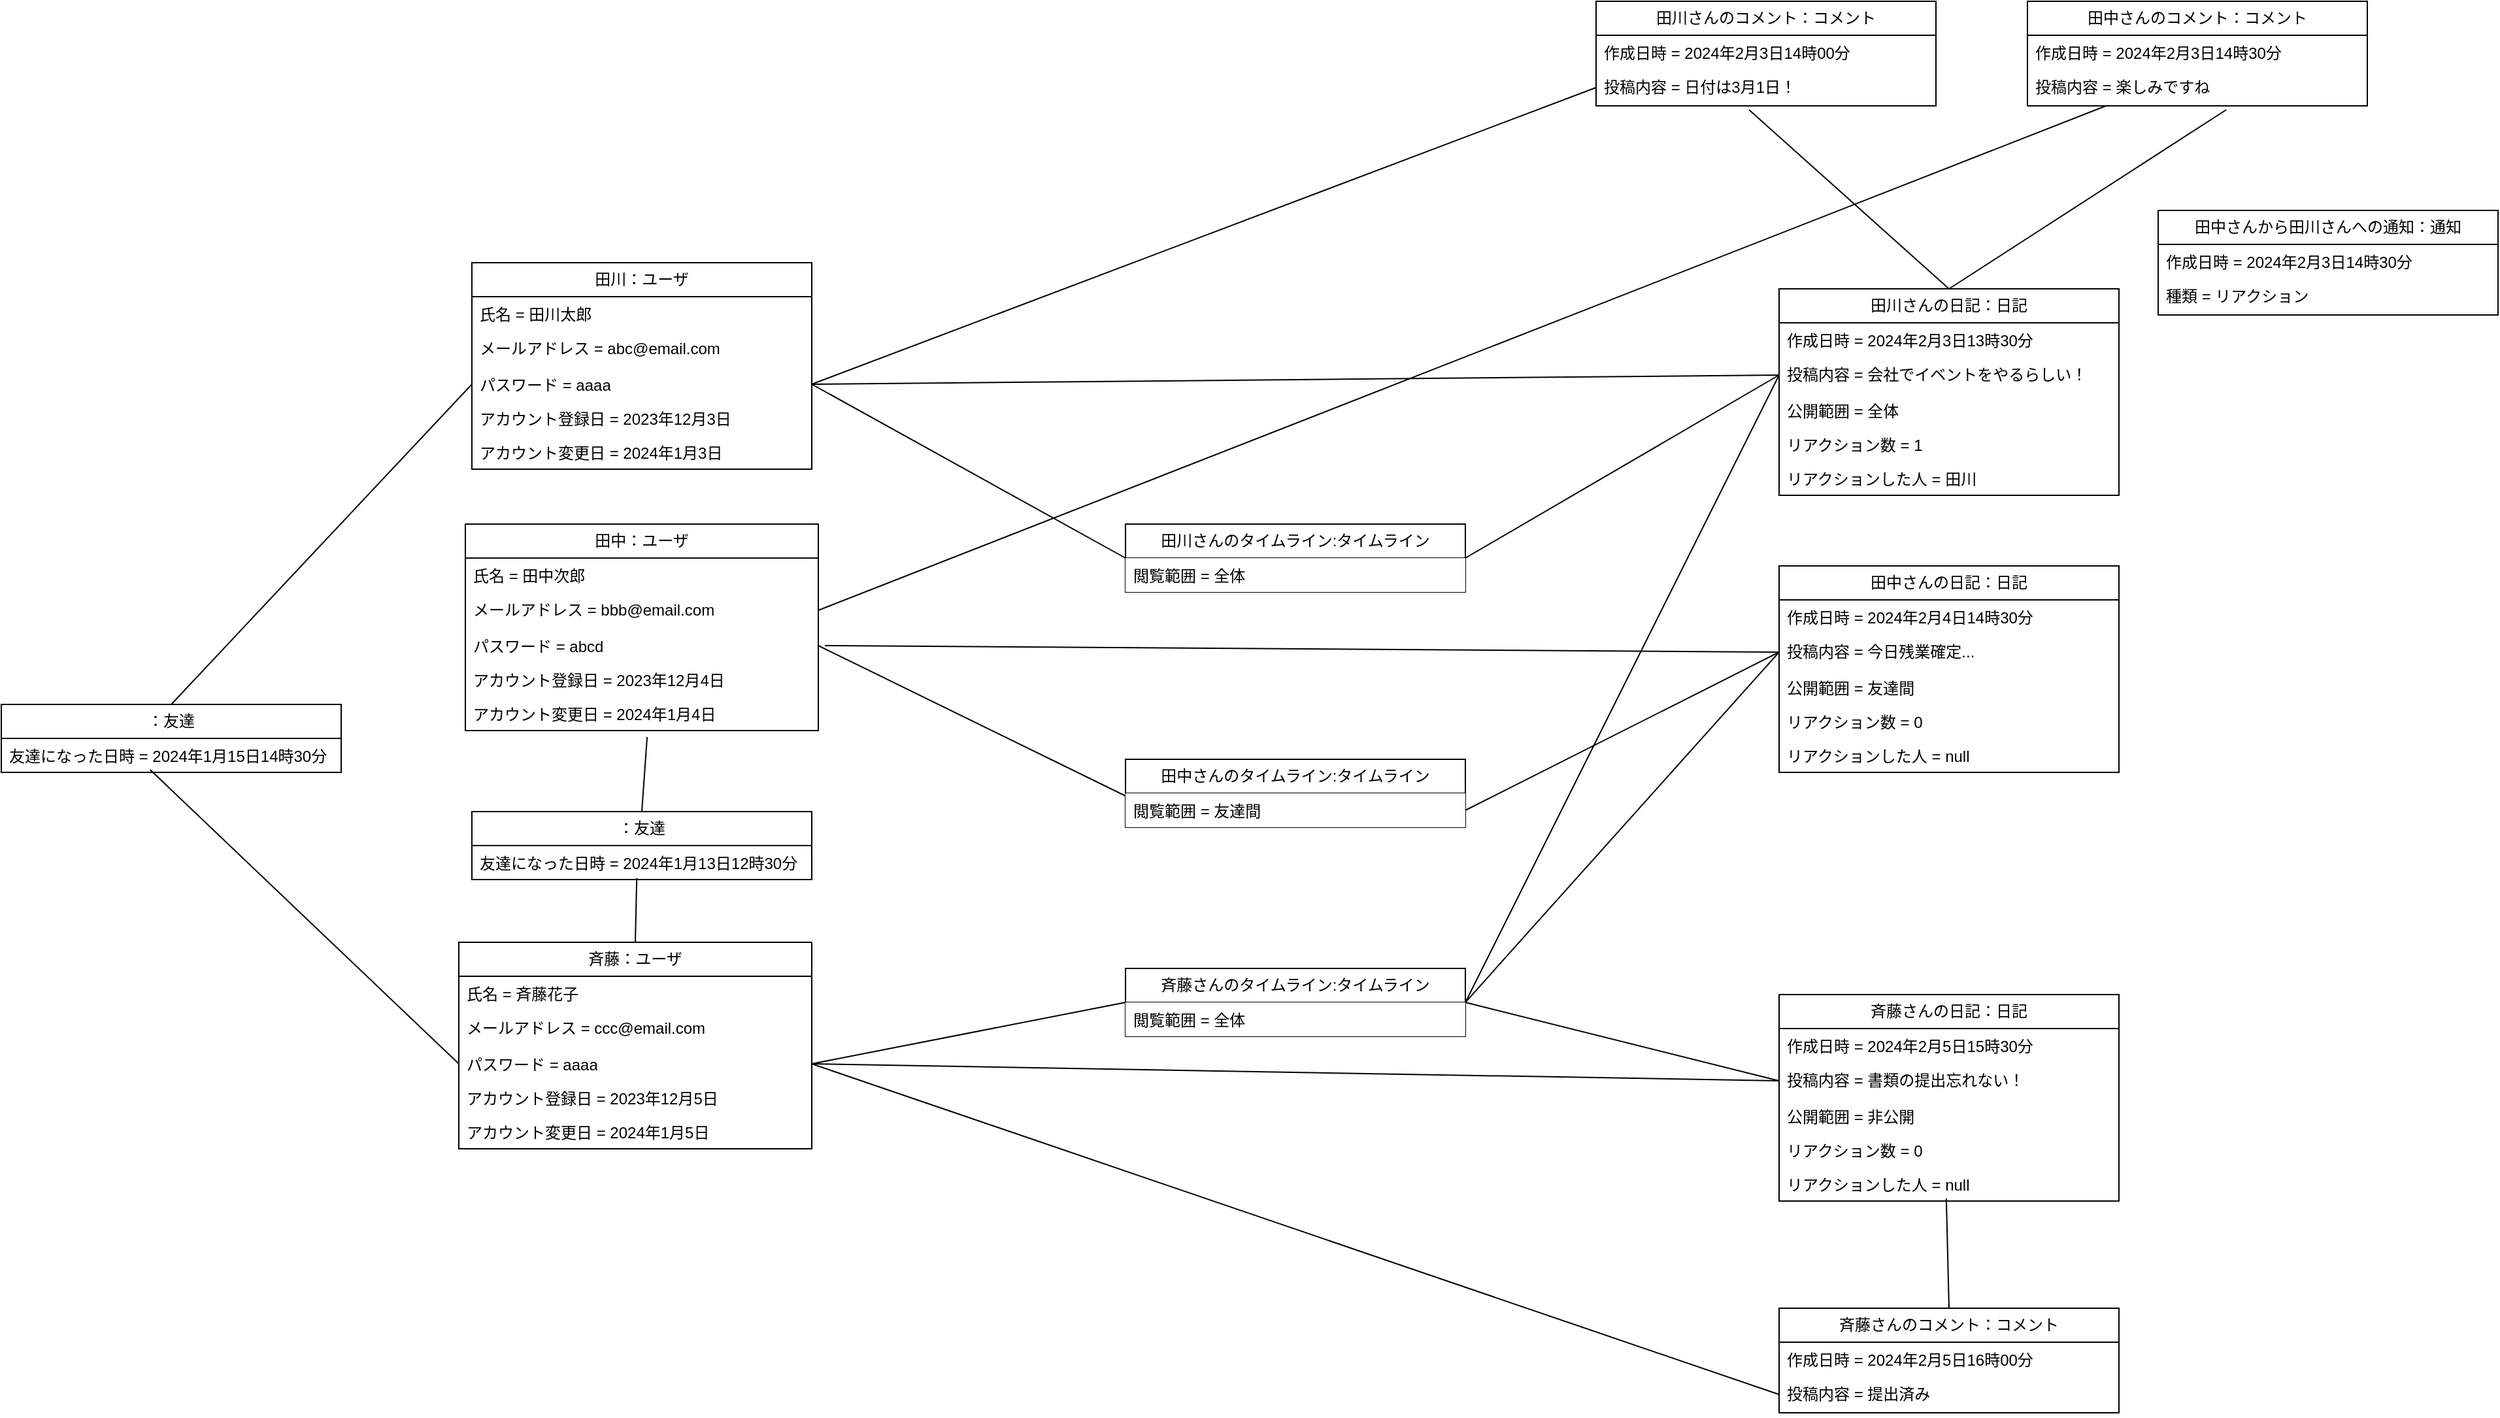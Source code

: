 <mxfile version="22.1.18" type="device">
  <diagram name="ページ1" id="hioD3c3DfjAZVnL70uwH">
    <mxGraphModel dx="1374" dy="1395" grid="1" gridSize="10" guides="1" tooltips="1" connect="1" arrows="1" fold="1" page="0" pageScale="1" pageWidth="827" pageHeight="1169" math="0" shadow="0">
      <root>
        <mxCell id="0" />
        <mxCell id="1" parent="0" />
        <mxCell id="Bds517y--5FpbwppwOpv-1" value="田川：ユーザ" style="swimlane;fontStyle=0;childLayout=stackLayout;horizontal=1;startSize=26;fillColor=none;horizontalStack=0;resizeParent=1;resizeParentMax=0;resizeLast=0;collapsible=1;marginBottom=0;whiteSpace=wrap;html=1;" parent="1" vertex="1">
          <mxGeometry x="-100" y="-240" width="260" height="158" as="geometry" />
        </mxCell>
        <mxCell id="Bds517y--5FpbwppwOpv-2" value="氏名 = 田川太郎" style="text;strokeColor=none;fillColor=none;align=left;verticalAlign=top;spacingLeft=4;spacingRight=4;overflow=hidden;rotatable=0;points=[[0,0.5],[1,0.5]];portConstraint=eastwest;whiteSpace=wrap;html=1;" parent="Bds517y--5FpbwppwOpv-1" vertex="1">
          <mxGeometry y="26" width="260" height="26" as="geometry" />
        </mxCell>
        <mxCell id="Bds517y--5FpbwppwOpv-3" value="メールアドレス = abc@email.com" style="text;strokeColor=none;fillColor=none;align=left;verticalAlign=top;spacingLeft=4;spacingRight=4;overflow=hidden;rotatable=0;points=[[0,0.5],[1,0.5]];portConstraint=eastwest;whiteSpace=wrap;html=1;" parent="Bds517y--5FpbwppwOpv-1" vertex="1">
          <mxGeometry y="52" width="260" height="28" as="geometry" />
        </mxCell>
        <mxCell id="Bds517y--5FpbwppwOpv-4" value="パスワード = aaaa" style="text;strokeColor=none;fillColor=none;align=left;verticalAlign=top;spacingLeft=4;spacingRight=4;overflow=hidden;rotatable=0;points=[[0,0.5],[1,0.5]];portConstraint=eastwest;whiteSpace=wrap;html=1;" parent="Bds517y--5FpbwppwOpv-1" vertex="1">
          <mxGeometry y="80" width="260" height="26" as="geometry" />
        </mxCell>
        <mxCell id="Bds517y--5FpbwppwOpv-5" value="アカウント登録日 = 2023年12月3日" style="text;strokeColor=none;fillColor=none;align=left;verticalAlign=top;spacingLeft=4;spacingRight=4;overflow=hidden;rotatable=0;points=[[0,0.5],[1,0.5]];portConstraint=eastwest;whiteSpace=wrap;html=1;" parent="Bds517y--5FpbwppwOpv-1" vertex="1">
          <mxGeometry y="106" width="260" height="26" as="geometry" />
        </mxCell>
        <mxCell id="Bds517y--5FpbwppwOpv-6" value="アカウント変更日 = 2024年1月3日" style="text;strokeColor=none;fillColor=none;align=left;verticalAlign=top;spacingLeft=4;spacingRight=4;overflow=hidden;rotatable=0;points=[[0,0.5],[1,0.5]];portConstraint=eastwest;whiteSpace=wrap;html=1;" parent="Bds517y--5FpbwppwOpv-1" vertex="1">
          <mxGeometry y="132" width="260" height="26" as="geometry" />
        </mxCell>
        <mxCell id="Bds517y--5FpbwppwOpv-7" value="田中：ユーザ" style="swimlane;fontStyle=0;childLayout=stackLayout;horizontal=1;startSize=26;fillColor=none;horizontalStack=0;resizeParent=1;resizeParentMax=0;resizeLast=0;collapsible=1;marginBottom=0;whiteSpace=wrap;html=1;" parent="1" vertex="1">
          <mxGeometry x="-105" y="-40" width="270" height="158" as="geometry" />
        </mxCell>
        <mxCell id="Bds517y--5FpbwppwOpv-8" value="氏名 = 田中次郎" style="text;strokeColor=none;fillColor=none;align=left;verticalAlign=top;spacingLeft=4;spacingRight=4;overflow=hidden;rotatable=0;points=[[0,0.5],[1,0.5]];portConstraint=eastwest;whiteSpace=wrap;html=1;" parent="Bds517y--5FpbwppwOpv-7" vertex="1">
          <mxGeometry y="26" width="270" height="26" as="geometry" />
        </mxCell>
        <mxCell id="Bds517y--5FpbwppwOpv-9" value="メールアドレス = bbb@email.com" style="text;strokeColor=none;fillColor=none;align=left;verticalAlign=top;spacingLeft=4;spacingRight=4;overflow=hidden;rotatable=0;points=[[0,0.5],[1,0.5]];portConstraint=eastwest;whiteSpace=wrap;html=1;" parent="Bds517y--5FpbwppwOpv-7" vertex="1">
          <mxGeometry y="52" width="270" height="28" as="geometry" />
        </mxCell>
        <mxCell id="Bds517y--5FpbwppwOpv-10" value="パスワード = abcd" style="text;strokeColor=none;fillColor=none;align=left;verticalAlign=top;spacingLeft=4;spacingRight=4;overflow=hidden;rotatable=0;points=[[0,0.5],[1,0.5]];portConstraint=eastwest;whiteSpace=wrap;html=1;" parent="Bds517y--5FpbwppwOpv-7" vertex="1">
          <mxGeometry y="80" width="270" height="26" as="geometry" />
        </mxCell>
        <mxCell id="Bds517y--5FpbwppwOpv-11" value="アカウント登録日 = 2023年12月4日" style="text;strokeColor=none;fillColor=none;align=left;verticalAlign=top;spacingLeft=4;spacingRight=4;overflow=hidden;rotatable=0;points=[[0,0.5],[1,0.5]];portConstraint=eastwest;whiteSpace=wrap;html=1;" parent="Bds517y--5FpbwppwOpv-7" vertex="1">
          <mxGeometry y="106" width="270" height="26" as="geometry" />
        </mxCell>
        <mxCell id="Bds517y--5FpbwppwOpv-12" value="アカウント変更日 = 2024年1月4日" style="text;strokeColor=none;fillColor=none;align=left;verticalAlign=top;spacingLeft=4;spacingRight=4;overflow=hidden;rotatable=0;points=[[0,0.5],[1,0.5]];portConstraint=eastwest;whiteSpace=wrap;html=1;" parent="Bds517y--5FpbwppwOpv-7" vertex="1">
          <mxGeometry y="132" width="270" height="26" as="geometry" />
        </mxCell>
        <mxCell id="Bds517y--5FpbwppwOpv-13" value="斉藤：ユーザ" style="swimlane;fontStyle=0;childLayout=stackLayout;horizontal=1;startSize=26;fillColor=none;horizontalStack=0;resizeParent=1;resizeParentMax=0;resizeLast=0;collapsible=1;marginBottom=0;whiteSpace=wrap;html=1;" parent="1" vertex="1">
          <mxGeometry x="-110" y="280" width="270" height="158" as="geometry" />
        </mxCell>
        <mxCell id="Bds517y--5FpbwppwOpv-14" value="氏名 = 斉藤花子" style="text;strokeColor=none;fillColor=none;align=left;verticalAlign=top;spacingLeft=4;spacingRight=4;overflow=hidden;rotatable=0;points=[[0,0.5],[1,0.5]];portConstraint=eastwest;whiteSpace=wrap;html=1;" parent="Bds517y--5FpbwppwOpv-13" vertex="1">
          <mxGeometry y="26" width="270" height="26" as="geometry" />
        </mxCell>
        <mxCell id="Bds517y--5FpbwppwOpv-15" value="メールアドレス = ccc@email.com" style="text;strokeColor=none;fillColor=none;align=left;verticalAlign=top;spacingLeft=4;spacingRight=4;overflow=hidden;rotatable=0;points=[[0,0.5],[1,0.5]];portConstraint=eastwest;whiteSpace=wrap;html=1;" parent="Bds517y--5FpbwppwOpv-13" vertex="1">
          <mxGeometry y="52" width="270" height="28" as="geometry" />
        </mxCell>
        <mxCell id="Bds517y--5FpbwppwOpv-16" value="パスワード = aaaa" style="text;strokeColor=none;fillColor=none;align=left;verticalAlign=top;spacingLeft=4;spacingRight=4;overflow=hidden;rotatable=0;points=[[0,0.5],[1,0.5]];portConstraint=eastwest;whiteSpace=wrap;html=1;" parent="Bds517y--5FpbwppwOpv-13" vertex="1">
          <mxGeometry y="80" width="270" height="26" as="geometry" />
        </mxCell>
        <mxCell id="Bds517y--5FpbwppwOpv-17" value="アカウント登録日 = 2023年12月5日" style="text;strokeColor=none;fillColor=none;align=left;verticalAlign=top;spacingLeft=4;spacingRight=4;overflow=hidden;rotatable=0;points=[[0,0.5],[1,0.5]];portConstraint=eastwest;whiteSpace=wrap;html=1;" parent="Bds517y--5FpbwppwOpv-13" vertex="1">
          <mxGeometry y="106" width="270" height="26" as="geometry" />
        </mxCell>
        <mxCell id="Bds517y--5FpbwppwOpv-18" value="アカウント変更日 = 2024年1月5日" style="text;strokeColor=none;fillColor=none;align=left;verticalAlign=top;spacingLeft=4;spacingRight=4;overflow=hidden;rotatable=0;points=[[0,0.5],[1,0.5]];portConstraint=eastwest;whiteSpace=wrap;html=1;" parent="Bds517y--5FpbwppwOpv-13" vertex="1">
          <mxGeometry y="132" width="270" height="26" as="geometry" />
        </mxCell>
        <mxCell id="Bds517y--5FpbwppwOpv-19" value="田川さんの日記：日記" style="swimlane;fontStyle=0;childLayout=stackLayout;horizontal=1;startSize=26;fillColor=none;horizontalStack=0;resizeParent=1;resizeParentMax=0;resizeLast=0;collapsible=1;marginBottom=0;whiteSpace=wrap;html=1;" parent="1" vertex="1">
          <mxGeometry x="900" y="-220" width="260" height="158" as="geometry" />
        </mxCell>
        <mxCell id="Bds517y--5FpbwppwOpv-20" value="作成日時 =&amp;nbsp;2024年2月3日13時30分" style="text;strokeColor=none;fillColor=none;align=left;verticalAlign=top;spacingLeft=4;spacingRight=4;overflow=hidden;rotatable=0;points=[[0,0.5],[1,0.5]];portConstraint=eastwest;whiteSpace=wrap;html=1;" parent="Bds517y--5FpbwppwOpv-19" vertex="1">
          <mxGeometry y="26" width="260" height="26" as="geometry" />
        </mxCell>
        <mxCell id="Bds517y--5FpbwppwOpv-21" value="投稿内容 =&amp;nbsp;会社でイベントをやるらしい！" style="text;strokeColor=none;fillColor=none;align=left;verticalAlign=top;spacingLeft=4;spacingRight=4;overflow=hidden;rotatable=0;points=[[0,0.5],[1,0.5]];portConstraint=eastwest;whiteSpace=wrap;html=1;" parent="Bds517y--5FpbwppwOpv-19" vertex="1">
          <mxGeometry y="52" width="260" height="28" as="geometry" />
        </mxCell>
        <mxCell id="Bds517y--5FpbwppwOpv-22" value="公開範囲 = 全体" style="text;strokeColor=none;fillColor=none;align=left;verticalAlign=top;spacingLeft=4;spacingRight=4;overflow=hidden;rotatable=0;points=[[0,0.5],[1,0.5]];portConstraint=eastwest;whiteSpace=wrap;html=1;" parent="Bds517y--5FpbwppwOpv-19" vertex="1">
          <mxGeometry y="80" width="260" height="26" as="geometry" />
        </mxCell>
        <mxCell id="Bds517y--5FpbwppwOpv-23" value="リアクション数 = 1" style="text;strokeColor=none;fillColor=none;align=left;verticalAlign=top;spacingLeft=4;spacingRight=4;overflow=hidden;rotatable=0;points=[[0,0.5],[1,0.5]];portConstraint=eastwest;whiteSpace=wrap;html=1;" parent="Bds517y--5FpbwppwOpv-19" vertex="1">
          <mxGeometry y="106" width="260" height="26" as="geometry" />
        </mxCell>
        <mxCell id="Bds517y--5FpbwppwOpv-24" value="リアクションした人 = 田川" style="text;strokeColor=none;fillColor=none;align=left;verticalAlign=top;spacingLeft=4;spacingRight=4;overflow=hidden;rotatable=0;points=[[0,0.5],[1,0.5]];portConstraint=eastwest;whiteSpace=wrap;html=1;" parent="Bds517y--5FpbwppwOpv-19" vertex="1">
          <mxGeometry y="132" width="260" height="26" as="geometry" />
        </mxCell>
        <mxCell id="Bds517y--5FpbwppwOpv-25" value="田中さんの日記：日記" style="swimlane;fontStyle=0;childLayout=stackLayout;horizontal=1;startSize=26;fillColor=none;horizontalStack=0;resizeParent=1;resizeParentMax=0;resizeLast=0;collapsible=1;marginBottom=0;whiteSpace=wrap;html=1;" parent="1" vertex="1">
          <mxGeometry x="900" y="-8" width="260" height="158" as="geometry" />
        </mxCell>
        <mxCell id="Bds517y--5FpbwppwOpv-26" value="作成日時 =&amp;nbsp;2024年2月4日14時30分" style="text;strokeColor=none;fillColor=none;align=left;verticalAlign=top;spacingLeft=4;spacingRight=4;overflow=hidden;rotatable=0;points=[[0,0.5],[1,0.5]];portConstraint=eastwest;whiteSpace=wrap;html=1;" parent="Bds517y--5FpbwppwOpv-25" vertex="1">
          <mxGeometry y="26" width="260" height="26" as="geometry" />
        </mxCell>
        <mxCell id="Bds517y--5FpbwppwOpv-27" value="投稿内容 =&amp;nbsp;今日残業確定..." style="text;strokeColor=none;fillColor=none;align=left;verticalAlign=top;spacingLeft=4;spacingRight=4;overflow=hidden;rotatable=0;points=[[0,0.5],[1,0.5]];portConstraint=eastwest;whiteSpace=wrap;html=1;" parent="Bds517y--5FpbwppwOpv-25" vertex="1">
          <mxGeometry y="52" width="260" height="28" as="geometry" />
        </mxCell>
        <mxCell id="Bds517y--5FpbwppwOpv-28" value="公開範囲 = 友達間" style="text;strokeColor=none;fillColor=none;align=left;verticalAlign=top;spacingLeft=4;spacingRight=4;overflow=hidden;rotatable=0;points=[[0,0.5],[1,0.5]];portConstraint=eastwest;whiteSpace=wrap;html=1;" parent="Bds517y--5FpbwppwOpv-25" vertex="1">
          <mxGeometry y="80" width="260" height="26" as="geometry" />
        </mxCell>
        <mxCell id="Bds517y--5FpbwppwOpv-73" value="リアクション数 = 0" style="text;strokeColor=none;fillColor=none;align=left;verticalAlign=top;spacingLeft=4;spacingRight=4;overflow=hidden;rotatable=0;points=[[0,0.5],[1,0.5]];portConstraint=eastwest;whiteSpace=wrap;html=1;" parent="Bds517y--5FpbwppwOpv-25" vertex="1">
          <mxGeometry y="106" width="260" height="26" as="geometry" />
        </mxCell>
        <mxCell id="Bds517y--5FpbwppwOpv-74" value="リアクションした人 = null" style="text;strokeColor=none;fillColor=none;align=left;verticalAlign=top;spacingLeft=4;spacingRight=4;overflow=hidden;rotatable=0;points=[[0,0.5],[1,0.5]];portConstraint=eastwest;whiteSpace=wrap;html=1;" parent="Bds517y--5FpbwppwOpv-25" vertex="1">
          <mxGeometry y="132" width="260" height="26" as="geometry" />
        </mxCell>
        <mxCell id="Bds517y--5FpbwppwOpv-29" value="斉藤さんの日記：日記" style="swimlane;fontStyle=0;childLayout=stackLayout;horizontal=1;startSize=26;fillColor=none;horizontalStack=0;resizeParent=1;resizeParentMax=0;resizeLast=0;collapsible=1;marginBottom=0;whiteSpace=wrap;html=1;" parent="1" vertex="1">
          <mxGeometry x="900" y="320" width="260" height="158" as="geometry" />
        </mxCell>
        <mxCell id="Bds517y--5FpbwppwOpv-30" value="作成日時 =&amp;nbsp;2024年2月5日15時30分" style="text;strokeColor=none;fillColor=none;align=left;verticalAlign=top;spacingLeft=4;spacingRight=4;overflow=hidden;rotatable=0;points=[[0,0.5],[1,0.5]];portConstraint=eastwest;whiteSpace=wrap;html=1;" parent="Bds517y--5FpbwppwOpv-29" vertex="1">
          <mxGeometry y="26" width="260" height="26" as="geometry" />
        </mxCell>
        <mxCell id="Bds517y--5FpbwppwOpv-31" value="投稿内容 =&amp;nbsp;書類の提出忘れない！" style="text;strokeColor=none;fillColor=none;align=left;verticalAlign=top;spacingLeft=4;spacingRight=4;overflow=hidden;rotatable=0;points=[[0,0.5],[1,0.5]];portConstraint=eastwest;whiteSpace=wrap;html=1;" parent="Bds517y--5FpbwppwOpv-29" vertex="1">
          <mxGeometry y="52" width="260" height="28" as="geometry" />
        </mxCell>
        <mxCell id="Bds517y--5FpbwppwOpv-32" value="公開範囲 = 非公開" style="text;strokeColor=none;fillColor=none;align=left;verticalAlign=top;spacingLeft=4;spacingRight=4;overflow=hidden;rotatable=0;points=[[0,0.5],[1,0.5]];portConstraint=eastwest;whiteSpace=wrap;html=1;" parent="Bds517y--5FpbwppwOpv-29" vertex="1">
          <mxGeometry y="80" width="260" height="26" as="geometry" />
        </mxCell>
        <mxCell id="Bds517y--5FpbwppwOpv-76" value="リアクション数 = 0" style="text;strokeColor=none;fillColor=none;align=left;verticalAlign=top;spacingLeft=4;spacingRight=4;overflow=hidden;rotatable=0;points=[[0,0.5],[1,0.5]];portConstraint=eastwest;whiteSpace=wrap;html=1;" parent="Bds517y--5FpbwppwOpv-29" vertex="1">
          <mxGeometry y="106" width="260" height="26" as="geometry" />
        </mxCell>
        <mxCell id="Bds517y--5FpbwppwOpv-77" value="リアクションした人 = null" style="text;strokeColor=none;fillColor=none;align=left;verticalAlign=top;spacingLeft=4;spacingRight=4;overflow=hidden;rotatable=0;points=[[0,0.5],[1,0.5]];portConstraint=eastwest;whiteSpace=wrap;html=1;" parent="Bds517y--5FpbwppwOpv-29" vertex="1">
          <mxGeometry y="132" width="260" height="26" as="geometry" />
        </mxCell>
        <mxCell id="Bds517y--5FpbwppwOpv-33" style="edgeStyle=none;curved=1;rounded=0;orthogonalLoop=1;jettySize=auto;html=1;exitX=0;exitY=0.5;exitDx=0;exitDy=0;entryX=1;entryY=0.5;entryDx=0;entryDy=0;fontSize=12;endArrow=none;endFill=0;" parent="1" source="Bds517y--5FpbwppwOpv-31" target="Bds517y--5FpbwppwOpv-16" edge="1">
          <mxGeometry relative="1" as="geometry" />
        </mxCell>
        <mxCell id="Bds517y--5FpbwppwOpv-34" style="edgeStyle=none;curved=1;rounded=0;orthogonalLoop=1;jettySize=auto;html=1;exitX=0;exitY=0.5;exitDx=0;exitDy=0;entryX=1;entryY=0.5;entryDx=0;entryDy=0;fontSize=12;startSize=8;endSize=8;endArrow=none;endFill=0;" parent="1" source="Bds517y--5FpbwppwOpv-21" target="Bds517y--5FpbwppwOpv-4" edge="1">
          <mxGeometry relative="1" as="geometry" />
        </mxCell>
        <mxCell id="Bds517y--5FpbwppwOpv-35" value="：友達" style="swimlane;fontStyle=0;childLayout=stackLayout;horizontal=1;startSize=26;fillColor=none;horizontalStack=0;resizeParent=1;resizeParentMax=0;resizeLast=0;collapsible=1;marginBottom=0;whiteSpace=wrap;html=1;" parent="1" vertex="1">
          <mxGeometry x="-100" y="180" width="260" height="52" as="geometry" />
        </mxCell>
        <mxCell id="Bds517y--5FpbwppwOpv-36" value="友達になった日時 =&amp;nbsp;2024年1月13日12時30分" style="text;strokeColor=none;fillColor=none;align=left;verticalAlign=top;spacingLeft=4;spacingRight=4;overflow=hidden;rotatable=0;points=[[0,0.5],[1,0.5]];portConstraint=eastwest;whiteSpace=wrap;html=1;" parent="Bds517y--5FpbwppwOpv-35" vertex="1">
          <mxGeometry y="26" width="260" height="26" as="geometry" />
        </mxCell>
        <mxCell id="Bds517y--5FpbwppwOpv-37" style="edgeStyle=none;curved=1;rounded=0;orthogonalLoop=1;jettySize=auto;html=1;exitX=0.515;exitY=1.192;exitDx=0;exitDy=0;entryX=0.5;entryY=0;entryDx=0;entryDy=0;fontSize=12;startSize=8;endSize=8;exitPerimeter=0;endArrow=none;endFill=0;" parent="1" source="Bds517y--5FpbwppwOpv-12" target="Bds517y--5FpbwppwOpv-35" edge="1">
          <mxGeometry relative="1" as="geometry">
            <mxPoint x="490" y="139" as="targetPoint" />
          </mxGeometry>
        </mxCell>
        <mxCell id="Bds517y--5FpbwppwOpv-38" style="edgeStyle=none;curved=1;rounded=0;orthogonalLoop=1;jettySize=auto;html=1;exitX=0.5;exitY=0;exitDx=0;exitDy=0;entryX=0.485;entryY=0.962;entryDx=0;entryDy=0;fontSize=12;startSize=8;endSize=8;entryPerimeter=0;endArrow=none;endFill=0;" parent="1" source="Bds517y--5FpbwppwOpv-13" target="Bds517y--5FpbwppwOpv-36" edge="1">
          <mxGeometry relative="1" as="geometry">
            <mxPoint x="490" y="139" as="targetPoint" />
          </mxGeometry>
        </mxCell>
        <mxCell id="Bds517y--5FpbwppwOpv-39" style="edgeStyle=none;curved=1;rounded=0;orthogonalLoop=1;jettySize=auto;html=1;exitX=0;exitY=0.5;exitDx=0;exitDy=0;fontSize=12;startSize=8;endSize=8;endArrow=none;endFill=0;" parent="1" source="Bds517y--5FpbwppwOpv-27" edge="1">
          <mxGeometry relative="1" as="geometry">
            <mxPoint x="170" y="53" as="targetPoint" />
          </mxGeometry>
        </mxCell>
        <mxCell id="Bds517y--5FpbwppwOpv-40" style="edgeStyle=none;curved=1;rounded=0;orthogonalLoop=1;jettySize=auto;html=1;exitX=1;exitY=0.5;exitDx=0;exitDy=0;entryX=0;entryY=0.077;entryDx=0;entryDy=0;entryPerimeter=0;fontSize=12;startSize=8;endSize=8;endArrow=none;endFill=0;" parent="1" source="Bds517y--5FpbwppwOpv-10" target="Bds517y--5FpbwppwOpv-43" edge="1">
          <mxGeometry relative="1" as="geometry" />
        </mxCell>
        <mxCell id="Bds517y--5FpbwppwOpv-41" style="edgeStyle=none;curved=1;rounded=0;orthogonalLoop=1;jettySize=auto;html=1;exitX=1;exitY=0.75;exitDx=0;exitDy=0;entryX=0;entryY=0.5;entryDx=0;entryDy=0;fontSize=12;startSize=8;endSize=8;endArrow=none;endFill=0;" parent="1" source="Bds517y--5FpbwppwOpv-42" target="Bds517y--5FpbwppwOpv-27" edge="1">
          <mxGeometry relative="1" as="geometry" />
        </mxCell>
        <mxCell id="Bds517y--5FpbwppwOpv-42" value="田中さんのタイムライン:タイムライン" style="swimlane;fontStyle=0;childLayout=stackLayout;horizontal=1;startSize=26;fillColor=default;horizontalStack=0;resizeParent=1;resizeParentMax=0;resizeLast=0;collapsible=1;marginBottom=0;whiteSpace=wrap;html=1;" parent="1" vertex="1">
          <mxGeometry x="400" y="140" width="260" height="52" as="geometry" />
        </mxCell>
        <mxCell id="Bds517y--5FpbwppwOpv-43" value="閲覧範囲 = 友達間" style="text;strokeColor=none;fillColor=default;align=left;verticalAlign=top;spacingLeft=4;spacingRight=4;overflow=hidden;rotatable=0;points=[[0,0.5],[1,0.5]];portConstraint=eastwest;whiteSpace=wrap;html=1;" parent="Bds517y--5FpbwppwOpv-42" vertex="1">
          <mxGeometry y="26" width="260" height="26" as="geometry" />
        </mxCell>
        <mxCell id="Bds517y--5FpbwppwOpv-44" style="edgeStyle=none;curved=1;rounded=0;orthogonalLoop=1;jettySize=auto;html=1;exitX=1;exitY=0.5;exitDx=0;exitDy=0;entryX=0;entryY=0.5;entryDx=0;entryDy=0;fontSize=12;startSize=8;endSize=8;endArrow=none;endFill=0;" parent="1" source="Bds517y--5FpbwppwOpv-46" target="Bds517y--5FpbwppwOpv-21" edge="1">
          <mxGeometry relative="1" as="geometry" />
        </mxCell>
        <mxCell id="Bds517y--5FpbwppwOpv-45" style="edgeStyle=none;curved=1;rounded=0;orthogonalLoop=1;jettySize=auto;html=1;exitX=0;exitY=0.5;exitDx=0;exitDy=0;entryX=1;entryY=0.5;entryDx=0;entryDy=0;fontSize=12;startSize=8;endSize=8;endArrow=none;endFill=0;" parent="1" source="Bds517y--5FpbwppwOpv-46" target="Bds517y--5FpbwppwOpv-4" edge="1">
          <mxGeometry relative="1" as="geometry" />
        </mxCell>
        <mxCell id="Bds517y--5FpbwppwOpv-46" value="田川さんのタイムライン:タイムライン" style="swimlane;fontStyle=0;childLayout=stackLayout;horizontal=1;startSize=26;fillColor=default;horizontalStack=0;resizeParent=1;resizeParentMax=0;resizeLast=0;collapsible=1;marginBottom=0;whiteSpace=wrap;html=1;" parent="1" vertex="1">
          <mxGeometry x="400" y="-40" width="260" height="52" as="geometry" />
        </mxCell>
        <mxCell id="Bds517y--5FpbwppwOpv-47" value="閲覧範囲 = 全体" style="text;strokeColor=none;fillColor=default;align=left;verticalAlign=top;spacingLeft=4;spacingRight=4;overflow=hidden;rotatable=0;points=[[0,0.5],[1,0.5]];portConstraint=eastwest;whiteSpace=wrap;html=1;" parent="Bds517y--5FpbwppwOpv-46" vertex="1">
          <mxGeometry y="26" width="260" height="26" as="geometry" />
        </mxCell>
        <mxCell id="Bds517y--5FpbwppwOpv-48" style="edgeStyle=none;curved=1;rounded=0;orthogonalLoop=1;jettySize=auto;html=1;exitX=1;exitY=0.5;exitDx=0;exitDy=0;entryX=0;entryY=0.5;entryDx=0;entryDy=0;fontSize=12;startSize=8;endSize=8;endArrow=none;endFill=0;" parent="1" source="Bds517y--5FpbwppwOpv-52" target="Bds517y--5FpbwppwOpv-27" edge="1">
          <mxGeometry relative="1" as="geometry" />
        </mxCell>
        <mxCell id="Bds517y--5FpbwppwOpv-49" style="edgeStyle=none;curved=1;rounded=0;orthogonalLoop=1;jettySize=auto;html=1;exitX=1;exitY=0.5;exitDx=0;exitDy=0;entryX=0;entryY=0.5;entryDx=0;entryDy=0;fontSize=12;startSize=8;endSize=8;endArrow=none;endFill=0;" parent="1" source="Bds517y--5FpbwppwOpv-52" target="Bds517y--5FpbwppwOpv-31" edge="1">
          <mxGeometry relative="1" as="geometry" />
        </mxCell>
        <mxCell id="Bds517y--5FpbwppwOpv-50" style="edgeStyle=none;curved=1;rounded=0;orthogonalLoop=1;jettySize=auto;html=1;exitX=1;exitY=0.5;exitDx=0;exitDy=0;entryX=0;entryY=0.5;entryDx=0;entryDy=0;fontSize=12;startSize=8;endSize=8;endArrow=none;endFill=0;" parent="1" source="Bds517y--5FpbwppwOpv-52" target="Bds517y--5FpbwppwOpv-21" edge="1">
          <mxGeometry relative="1" as="geometry" />
        </mxCell>
        <mxCell id="Bds517y--5FpbwppwOpv-51" style="edgeStyle=none;curved=1;rounded=0;orthogonalLoop=1;jettySize=auto;html=1;exitX=0;exitY=0.5;exitDx=0;exitDy=0;entryX=1;entryY=0.5;entryDx=0;entryDy=0;fontSize=12;startSize=8;endSize=8;endArrow=none;endFill=0;" parent="1" source="Bds517y--5FpbwppwOpv-52" target="Bds517y--5FpbwppwOpv-16" edge="1">
          <mxGeometry relative="1" as="geometry" />
        </mxCell>
        <mxCell id="Bds517y--5FpbwppwOpv-52" value="斉藤さんのタイムライン:タイムライン" style="swimlane;fontStyle=0;childLayout=stackLayout;horizontal=1;startSize=26;fillColor=default;horizontalStack=0;resizeParent=1;resizeParentMax=0;resizeLast=0;collapsible=1;marginBottom=0;whiteSpace=wrap;html=1;" parent="1" vertex="1">
          <mxGeometry x="400" y="300" width="260" height="52" as="geometry" />
        </mxCell>
        <mxCell id="Bds517y--5FpbwppwOpv-53" value="閲覧範囲 = 全体" style="text;strokeColor=none;fillColor=default;align=left;verticalAlign=top;spacingLeft=4;spacingRight=4;overflow=hidden;rotatable=0;points=[[0,0.5],[1,0.5]];portConstraint=eastwest;whiteSpace=wrap;html=1;" parent="Bds517y--5FpbwppwOpv-52" vertex="1">
          <mxGeometry y="26" width="260" height="26" as="geometry" />
        </mxCell>
        <mxCell id="Bds517y--5FpbwppwOpv-54" value="田川さんのコメント：コメント" style="swimlane;fontStyle=0;childLayout=stackLayout;horizontal=1;startSize=26;fillColor=none;horizontalStack=0;resizeParent=1;resizeParentMax=0;resizeLast=0;collapsible=1;marginBottom=0;whiteSpace=wrap;html=1;" parent="1" vertex="1">
          <mxGeometry x="760" y="-440" width="260" height="80" as="geometry" />
        </mxCell>
        <mxCell id="Bds517y--5FpbwppwOpv-55" value="作成日時 =&amp;nbsp;2024年2月3日14時00分" style="text;strokeColor=none;fillColor=none;align=left;verticalAlign=top;spacingLeft=4;spacingRight=4;overflow=hidden;rotatable=0;points=[[0,0.5],[1,0.5]];portConstraint=eastwest;whiteSpace=wrap;html=1;" parent="Bds517y--5FpbwppwOpv-54" vertex="1">
          <mxGeometry y="26" width="260" height="26" as="geometry" />
        </mxCell>
        <mxCell id="Bds517y--5FpbwppwOpv-56" value="投稿内容 = 日付は3月1日！" style="text;strokeColor=none;fillColor=none;align=left;verticalAlign=top;spacingLeft=4;spacingRight=4;overflow=hidden;rotatable=0;points=[[0,0.5],[1,0.5]];portConstraint=eastwest;whiteSpace=wrap;html=1;" parent="Bds517y--5FpbwppwOpv-54" vertex="1">
          <mxGeometry y="52" width="260" height="28" as="geometry" />
        </mxCell>
        <mxCell id="Bds517y--5FpbwppwOpv-57" style="edgeStyle=none;curved=1;rounded=0;orthogonalLoop=1;jettySize=auto;html=1;exitX=0.5;exitY=0;exitDx=0;exitDy=0;entryX=0.45;entryY=1.107;entryDx=0;entryDy=0;entryPerimeter=0;fontSize=12;startSize=8;endSize=8;endArrow=none;endFill=0;" parent="1" source="Bds517y--5FpbwppwOpv-19" target="Bds517y--5FpbwppwOpv-56" edge="1">
          <mxGeometry relative="1" as="geometry">
            <mxPoint x="881.68" y="-333.376" as="targetPoint" />
          </mxGeometry>
        </mxCell>
        <mxCell id="Bds517y--5FpbwppwOpv-58" value="田中さんのコメント：コメント" style="swimlane;fontStyle=0;childLayout=stackLayout;horizontal=1;startSize=26;fillColor=none;horizontalStack=0;resizeParent=1;resizeParentMax=0;resizeLast=0;collapsible=1;marginBottom=0;whiteSpace=wrap;html=1;" parent="1" vertex="1">
          <mxGeometry x="1090" y="-440" width="260" height="80" as="geometry" />
        </mxCell>
        <mxCell id="Bds517y--5FpbwppwOpv-59" value="作成日時 =&amp;nbsp;2024年2月3日14時30分" style="text;strokeColor=none;fillColor=none;align=left;verticalAlign=top;spacingLeft=4;spacingRight=4;overflow=hidden;rotatable=0;points=[[0,0.5],[1,0.5]];portConstraint=eastwest;whiteSpace=wrap;html=1;" parent="Bds517y--5FpbwppwOpv-58" vertex="1">
          <mxGeometry y="26" width="260" height="26" as="geometry" />
        </mxCell>
        <mxCell id="Bds517y--5FpbwppwOpv-60" value="投稿内容 = 楽しみですね" style="text;strokeColor=none;fillColor=none;align=left;verticalAlign=top;spacingLeft=4;spacingRight=4;overflow=hidden;rotatable=0;points=[[0,0.5],[1,0.5]];portConstraint=eastwest;whiteSpace=wrap;html=1;" parent="Bds517y--5FpbwppwOpv-58" vertex="1">
          <mxGeometry y="52" width="260" height="28" as="geometry" />
        </mxCell>
        <mxCell id="Bds517y--5FpbwppwOpv-61" style="edgeStyle=none;curved=1;rounded=0;orthogonalLoop=1;jettySize=auto;html=1;exitX=0.5;exitY=0;exitDx=0;exitDy=0;entryX=0.585;entryY=1.107;entryDx=0;entryDy=0;entryPerimeter=0;fontSize=12;startSize=8;endSize=8;endArrow=none;endFill=0;" parent="1" source="Bds517y--5FpbwppwOpv-19" target="Bds517y--5FpbwppwOpv-60" edge="1">
          <mxGeometry relative="1" as="geometry">
            <mxPoint x="1225.98" y="-334.988" as="targetPoint" />
          </mxGeometry>
        </mxCell>
        <mxCell id="Bds517y--5FpbwppwOpv-62" value="斉藤さんのコメント：コメント" style="swimlane;fontStyle=0;childLayout=stackLayout;horizontal=1;startSize=26;fillColor=none;horizontalStack=0;resizeParent=1;resizeParentMax=0;resizeLast=0;collapsible=1;marginBottom=0;whiteSpace=wrap;html=1;" parent="1" vertex="1">
          <mxGeometry x="900" y="560" width="260" height="80" as="geometry" />
        </mxCell>
        <mxCell id="Bds517y--5FpbwppwOpv-63" value="作成日時 =&amp;nbsp;2024年2月5日16時00分" style="text;strokeColor=none;fillColor=none;align=left;verticalAlign=top;spacingLeft=4;spacingRight=4;overflow=hidden;rotatable=0;points=[[0,0.5],[1,0.5]];portConstraint=eastwest;whiteSpace=wrap;html=1;" parent="Bds517y--5FpbwppwOpv-62" vertex="1">
          <mxGeometry y="26" width="260" height="26" as="geometry" />
        </mxCell>
        <mxCell id="Bds517y--5FpbwppwOpv-64" value="投稿内容 = 提出済み" style="text;strokeColor=none;fillColor=none;align=left;verticalAlign=top;spacingLeft=4;spacingRight=4;overflow=hidden;rotatable=0;points=[[0,0.5],[1,0.5]];portConstraint=eastwest;whiteSpace=wrap;html=1;" parent="Bds517y--5FpbwppwOpv-62" vertex="1">
          <mxGeometry y="52" width="260" height="28" as="geometry" />
        </mxCell>
        <mxCell id="Bds517y--5FpbwppwOpv-65" style="edgeStyle=none;curved=1;rounded=0;orthogonalLoop=1;jettySize=auto;html=1;exitX=0.5;exitY=0;exitDx=0;exitDy=0;fontSize=12;startSize=8;endSize=8;endArrow=none;endFill=0;entryX=0.492;entryY=0.923;entryDx=0;entryDy=0;entryPerimeter=0;" parent="1" source="Bds517y--5FpbwppwOpv-62" target="Bds517y--5FpbwppwOpv-77" edge="1">
          <mxGeometry relative="1" as="geometry">
            <mxPoint x="1200" y="510" as="targetPoint" />
          </mxGeometry>
        </mxCell>
        <mxCell id="Bds517y--5FpbwppwOpv-66" style="edgeStyle=none;curved=1;rounded=0;orthogonalLoop=1;jettySize=auto;html=1;exitX=1;exitY=0.5;exitDx=0;exitDy=0;entryX=0;entryY=0.5;entryDx=0;entryDy=0;fontSize=12;startSize=8;endSize=8;endArrow=none;endFill=0;" parent="1" source="Bds517y--5FpbwppwOpv-4" target="Bds517y--5FpbwppwOpv-56" edge="1">
          <mxGeometry relative="1" as="geometry" />
        </mxCell>
        <mxCell id="Bds517y--5FpbwppwOpv-67" style="edgeStyle=none;curved=1;rounded=0;orthogonalLoop=1;jettySize=auto;html=1;exitX=0.231;exitY=1;exitDx=0;exitDy=0;entryX=1;entryY=0.5;entryDx=0;entryDy=0;fontSize=12;startSize=8;endSize=8;endArrow=none;endFill=0;exitPerimeter=0;" parent="1" source="Bds517y--5FpbwppwOpv-60" target="Bds517y--5FpbwppwOpv-9" edge="1">
          <mxGeometry relative="1" as="geometry">
            <mxPoint x="1090" y="-347" as="sourcePoint" />
          </mxGeometry>
        </mxCell>
        <mxCell id="Bds517y--5FpbwppwOpv-68" style="edgeStyle=none;curved=1;rounded=0;orthogonalLoop=1;jettySize=auto;html=1;exitX=0;exitY=0.5;exitDx=0;exitDy=0;entryX=1;entryY=0.5;entryDx=0;entryDy=0;fontSize=12;startSize=8;endSize=8;endArrow=none;endFill=0;" parent="1" source="Bds517y--5FpbwppwOpv-64" target="Bds517y--5FpbwppwOpv-16" edge="1">
          <mxGeometry relative="1" as="geometry" />
        </mxCell>
        <mxCell id="Bds517y--5FpbwppwOpv-69" style="edgeStyle=none;curved=1;rounded=0;orthogonalLoop=1;jettySize=auto;html=1;exitX=0.5;exitY=0;exitDx=0;exitDy=0;entryX=0;entryY=0.5;entryDx=0;entryDy=0;fontSize=12;startSize=8;endSize=8;endArrow=none;endFill=0;" parent="1" source="Bds517y--5FpbwppwOpv-70" target="Bds517y--5FpbwppwOpv-4" edge="1">
          <mxGeometry relative="1" as="geometry" />
        </mxCell>
        <mxCell id="Bds517y--5FpbwppwOpv-70" value="：友達" style="swimlane;fontStyle=0;childLayout=stackLayout;horizontal=1;startSize=26;fillColor=none;horizontalStack=0;resizeParent=1;resizeParentMax=0;resizeLast=0;collapsible=1;marginBottom=0;whiteSpace=wrap;html=1;" parent="1" vertex="1">
          <mxGeometry x="-460" y="98" width="260" height="52" as="geometry" />
        </mxCell>
        <mxCell id="Bds517y--5FpbwppwOpv-71" value="友達になった日時 =&amp;nbsp;2024年1月15日14時30分" style="text;strokeColor=none;fillColor=none;align=left;verticalAlign=top;spacingLeft=4;spacingRight=4;overflow=hidden;rotatable=0;points=[[0,0.5],[1,0.5]];portConstraint=eastwest;whiteSpace=wrap;html=1;" parent="Bds517y--5FpbwppwOpv-70" vertex="1">
          <mxGeometry y="26" width="260" height="26" as="geometry" />
        </mxCell>
        <mxCell id="Bds517y--5FpbwppwOpv-72" style="edgeStyle=none;curved=1;rounded=0;orthogonalLoop=1;jettySize=auto;html=1;exitX=0;exitY=0.5;exitDx=0;exitDy=0;entryX=0.438;entryY=0.923;entryDx=0;entryDy=0;entryPerimeter=0;fontSize=12;startSize=8;endSize=8;endArrow=none;endFill=0;" parent="1" source="Bds517y--5FpbwppwOpv-16" target="Bds517y--5FpbwppwOpv-71" edge="1">
          <mxGeometry relative="1" as="geometry" />
        </mxCell>
        <mxCell id="knr_j-ufHhummXom3rQt-1" value="田中さんから田川さんへの通知：通知" style="swimlane;fontStyle=0;childLayout=stackLayout;horizontal=1;startSize=26;fillColor=none;horizontalStack=0;resizeParent=1;resizeParentMax=0;resizeLast=0;collapsible=1;marginBottom=0;whiteSpace=wrap;html=1;" vertex="1" parent="1">
          <mxGeometry x="1190" y="-280" width="260" height="80" as="geometry" />
        </mxCell>
        <mxCell id="knr_j-ufHhummXom3rQt-2" value="作成日時 =&amp;nbsp;2024年2月3日14時30分" style="text;strokeColor=none;fillColor=none;align=left;verticalAlign=top;spacingLeft=4;spacingRight=4;overflow=hidden;rotatable=0;points=[[0,0.5],[1,0.5]];portConstraint=eastwest;whiteSpace=wrap;html=1;" vertex="1" parent="knr_j-ufHhummXom3rQt-1">
          <mxGeometry y="26" width="260" height="26" as="geometry" />
        </mxCell>
        <mxCell id="knr_j-ufHhummXom3rQt-3" value="種類 = リアクション" style="text;strokeColor=none;fillColor=none;align=left;verticalAlign=top;spacingLeft=4;spacingRight=4;overflow=hidden;rotatable=0;points=[[0,0.5],[1,0.5]];portConstraint=eastwest;whiteSpace=wrap;html=1;" vertex="1" parent="knr_j-ufHhummXom3rQt-1">
          <mxGeometry y="52" width="260" height="28" as="geometry" />
        </mxCell>
      </root>
    </mxGraphModel>
  </diagram>
</mxfile>
